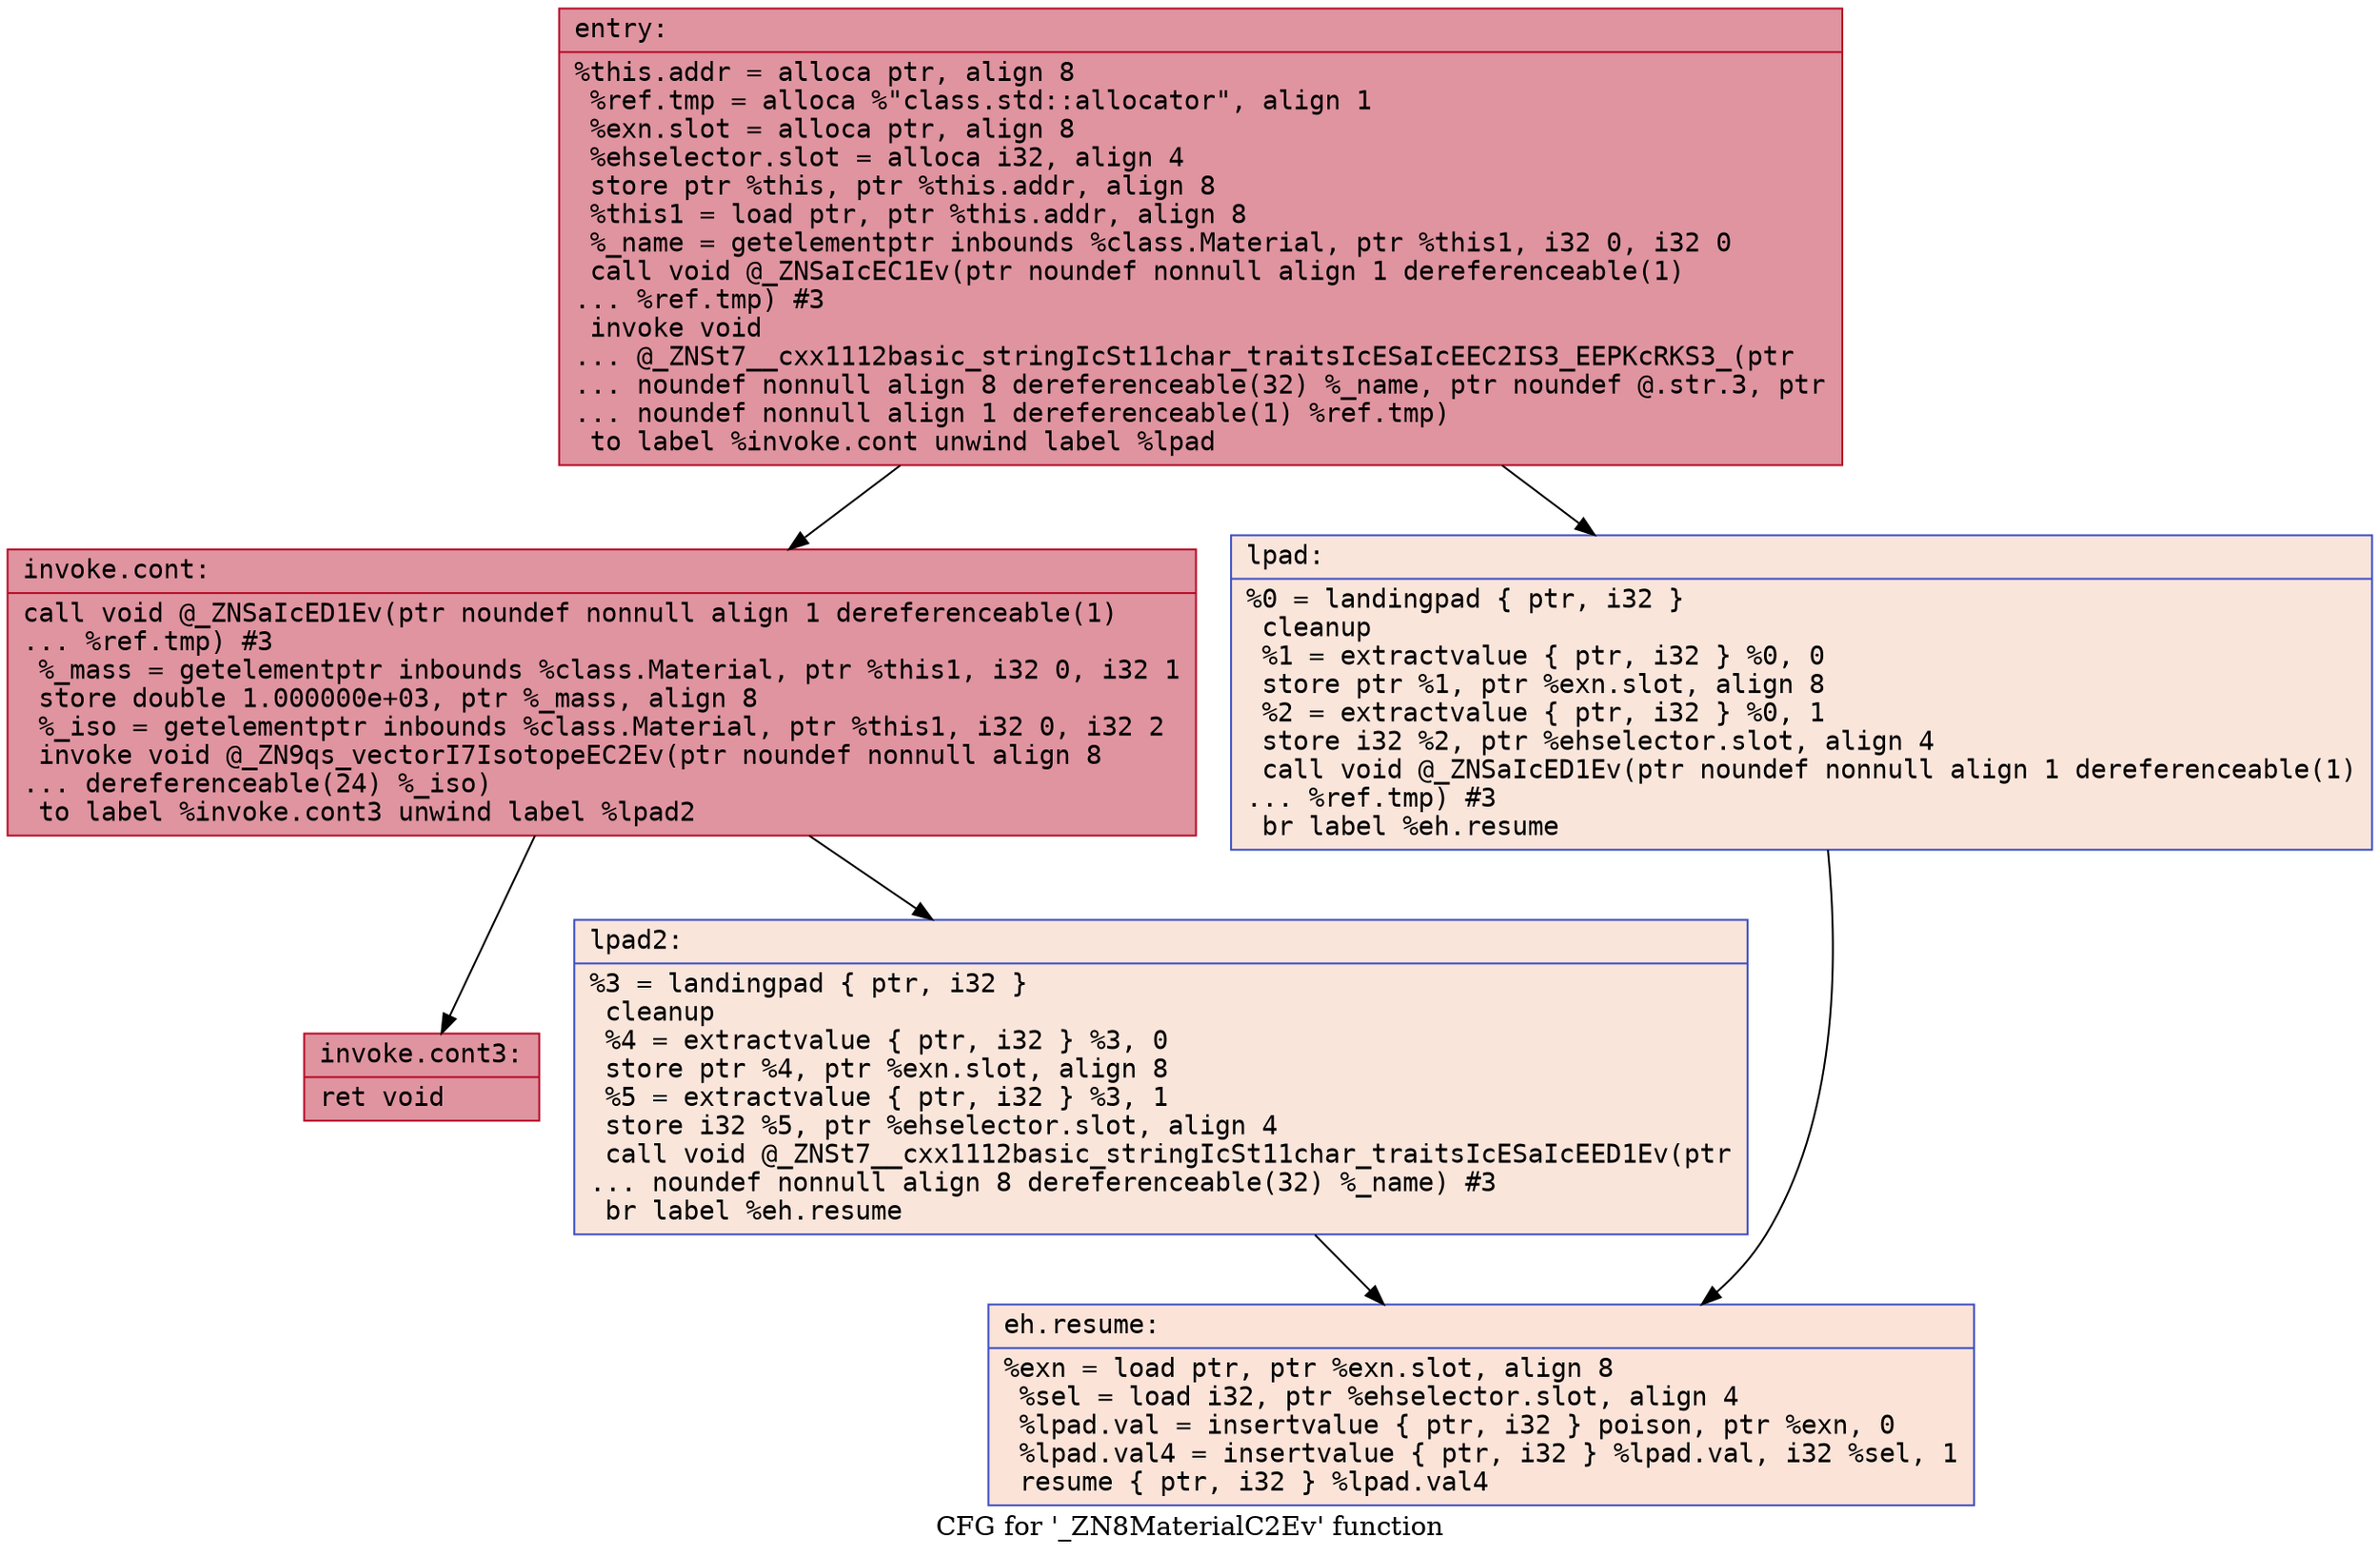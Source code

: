 digraph "CFG for '_ZN8MaterialC2Ev' function" {
	label="CFG for '_ZN8MaterialC2Ev' function";

	Node0x55dab4746750 [shape=record,color="#b70d28ff", style=filled, fillcolor="#b70d2870" fontname="Courier",label="{entry:\l|  %this.addr = alloca ptr, align 8\l  %ref.tmp = alloca %\"class.std::allocator\", align 1\l  %exn.slot = alloca ptr, align 8\l  %ehselector.slot = alloca i32, align 4\l  store ptr %this, ptr %this.addr, align 8\l  %this1 = load ptr, ptr %this.addr, align 8\l  %_name = getelementptr inbounds %class.Material, ptr %this1, i32 0, i32 0\l  call void @_ZNSaIcEC1Ev(ptr noundef nonnull align 1 dereferenceable(1)\l... %ref.tmp) #3\l  invoke void\l... @_ZNSt7__cxx1112basic_stringIcSt11char_traitsIcESaIcEEC2IS3_EEPKcRKS3_(ptr\l... noundef nonnull align 8 dereferenceable(32) %_name, ptr noundef @.str.3, ptr\l... noundef nonnull align 1 dereferenceable(1) %ref.tmp)\l          to label %invoke.cont unwind label %lpad\l}"];
	Node0x55dab4746750 -> Node0x55dab4746da0[tooltip="entry -> invoke.cont\nProbability 100.00%" ];
	Node0x55dab4746750 -> Node0x55dab4746e20[tooltip="entry -> lpad\nProbability 0.00%" ];
	Node0x55dab4746da0 [shape=record,color="#b70d28ff", style=filled, fillcolor="#b70d2870" fontname="Courier",label="{invoke.cont:\l|  call void @_ZNSaIcED1Ev(ptr noundef nonnull align 1 dereferenceable(1)\l... %ref.tmp) #3\l  %_mass = getelementptr inbounds %class.Material, ptr %this1, i32 0, i32 1\l  store double 1.000000e+03, ptr %_mass, align 8\l  %_iso = getelementptr inbounds %class.Material, ptr %this1, i32 0, i32 2\l  invoke void @_ZN9qs_vectorI7IsotopeEC2Ev(ptr noundef nonnull align 8\l... dereferenceable(24) %_iso)\l          to label %invoke.cont3 unwind label %lpad2\l}"];
	Node0x55dab4746da0 -> Node0x55dab47474c0[tooltip="invoke.cont -> invoke.cont3\nProbability 100.00%" ];
	Node0x55dab4746da0 -> Node0x55dab47476e0[tooltip="invoke.cont -> lpad2\nProbability 0.00%" ];
	Node0x55dab47474c0 [shape=record,color="#b70d28ff", style=filled, fillcolor="#b70d2870" fontname="Courier",label="{invoke.cont3:\l|  ret void\l}"];
	Node0x55dab4746e20 [shape=record,color="#3d50c3ff", style=filled, fillcolor="#f4c5ad70" fontname="Courier",label="{lpad:\l|  %0 = landingpad \{ ptr, i32 \}\l          cleanup\l  %1 = extractvalue \{ ptr, i32 \} %0, 0\l  store ptr %1, ptr %exn.slot, align 8\l  %2 = extractvalue \{ ptr, i32 \} %0, 1\l  store i32 %2, ptr %ehselector.slot, align 4\l  call void @_ZNSaIcED1Ev(ptr noundef nonnull align 1 dereferenceable(1)\l... %ref.tmp) #3\l  br label %eh.resume\l}"];
	Node0x55dab4746e20 -> Node0x55dab4747bd0[tooltip="lpad -> eh.resume\nProbability 100.00%" ];
	Node0x55dab47476e0 [shape=record,color="#3d50c3ff", style=filled, fillcolor="#f4c5ad70" fontname="Courier",label="{lpad2:\l|  %3 = landingpad \{ ptr, i32 \}\l          cleanup\l  %4 = extractvalue \{ ptr, i32 \} %3, 0\l  store ptr %4, ptr %exn.slot, align 8\l  %5 = extractvalue \{ ptr, i32 \} %3, 1\l  store i32 %5, ptr %ehselector.slot, align 4\l  call void @_ZNSt7__cxx1112basic_stringIcSt11char_traitsIcESaIcEED1Ev(ptr\l... noundef nonnull align 8 dereferenceable(32) %_name) #3\l  br label %eh.resume\l}"];
	Node0x55dab47476e0 -> Node0x55dab4747bd0[tooltip="lpad2 -> eh.resume\nProbability 100.00%" ];
	Node0x55dab4747bd0 [shape=record,color="#3d50c3ff", style=filled, fillcolor="#f6bfa670" fontname="Courier",label="{eh.resume:\l|  %exn = load ptr, ptr %exn.slot, align 8\l  %sel = load i32, ptr %ehselector.slot, align 4\l  %lpad.val = insertvalue \{ ptr, i32 \} poison, ptr %exn, 0\l  %lpad.val4 = insertvalue \{ ptr, i32 \} %lpad.val, i32 %sel, 1\l  resume \{ ptr, i32 \} %lpad.val4\l}"];
}
